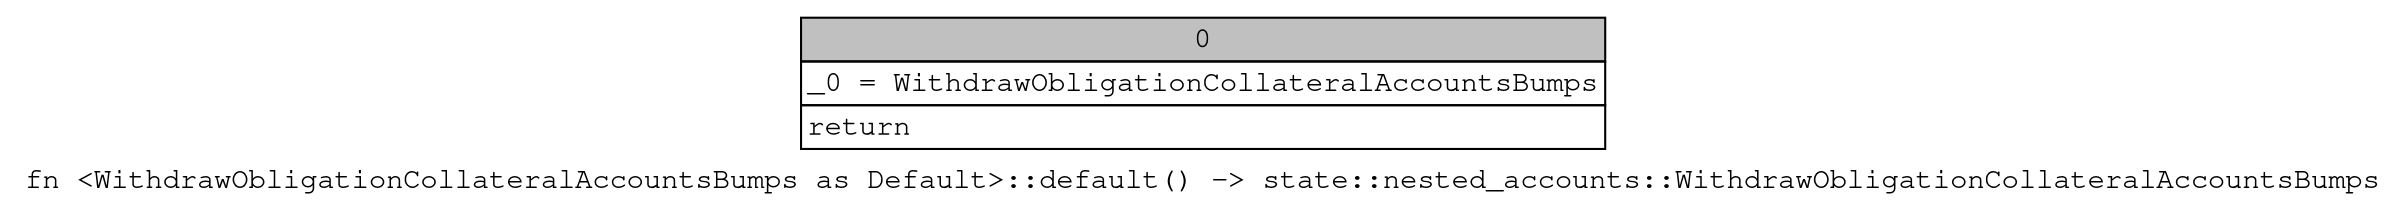 digraph Mir_0_7596 {
    graph [fontname="Courier, monospace"];
    node [fontname="Courier, monospace"];
    edge [fontname="Courier, monospace"];
    label=<fn &lt;WithdrawObligationCollateralAccountsBumps as Default&gt;::default() -&gt; state::nested_accounts::WithdrawObligationCollateralAccountsBumps<br align="left"/>>;
    bb0__0_7596 [shape="none", label=<<table border="0" cellborder="1" cellspacing="0"><tr><td bgcolor="gray" align="center" colspan="1">0</td></tr><tr><td align="left" balign="left">_0 = WithdrawObligationCollateralAccountsBumps<br/></td></tr><tr><td align="left">return</td></tr></table>>];
}
